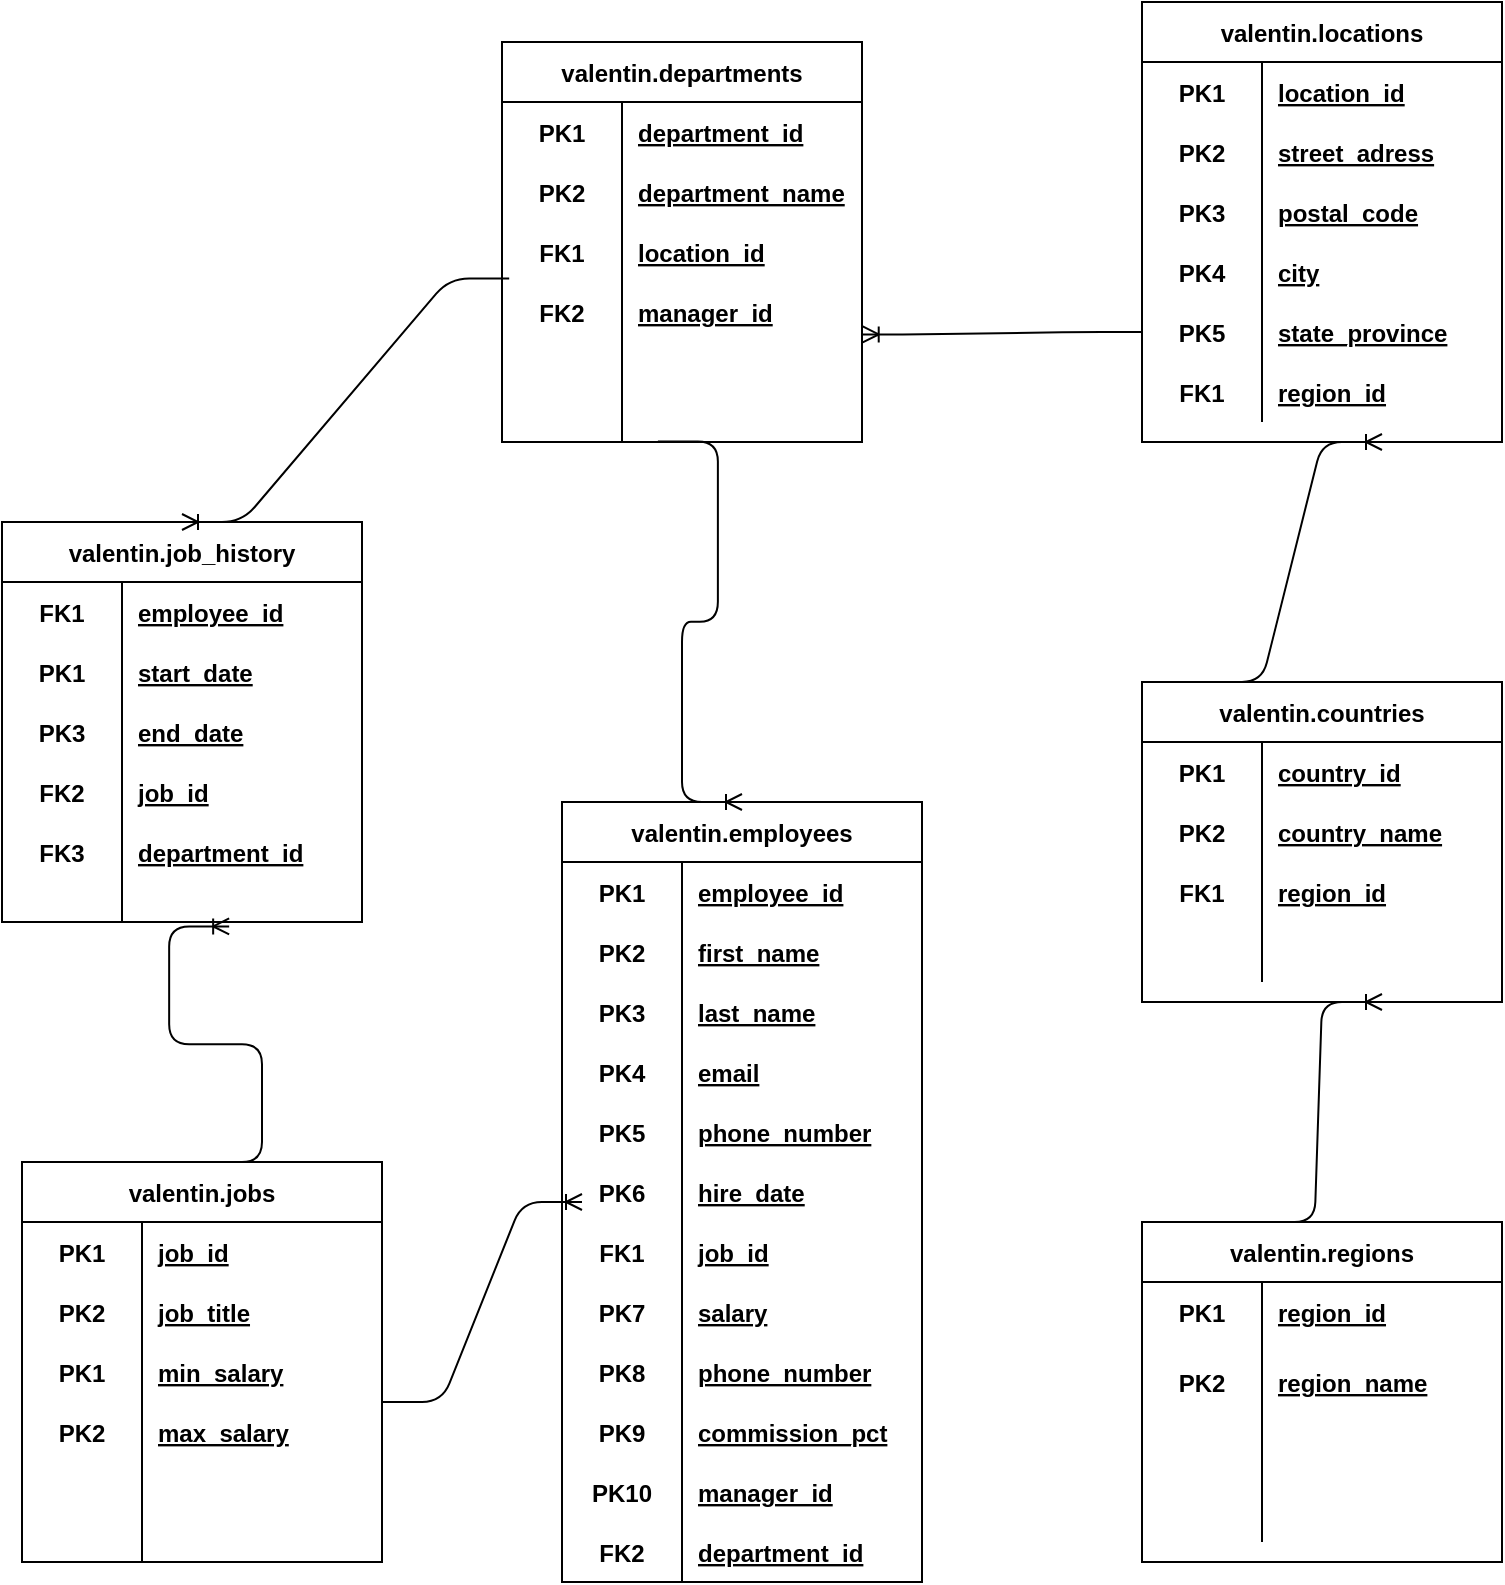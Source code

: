 <mxfile version="13.10.1" type="github">
  <diagram id="auROdRa1ODLx50EWRvjH" name="Page-1">
    <mxGraphModel dx="1038" dy="580" grid="1" gridSize="10" guides="1" tooltips="1" connect="1" arrows="1" fold="1" page="1" pageScale="1" pageWidth="827" pageHeight="1169" math="0" shadow="0">
      <root>
        <mxCell id="0" />
        <mxCell id="1" parent="0" />
        <mxCell id="sMAWAuY0yHRVoOCwFeGY-1" value="valentin.regions" style="shape=table;startSize=30;container=1;collapsible=1;childLayout=tableLayout;fixedRows=1;rowLines=0;fontStyle=1;align=center;resizeLast=1;" parent="1" vertex="1">
          <mxGeometry x="600" y="670" width="180" height="170" as="geometry" />
        </mxCell>
        <mxCell id="sMAWAuY0yHRVoOCwFeGY-2" value="" style="shape=partialRectangle;collapsible=0;dropTarget=0;pointerEvents=0;fillColor=none;top=0;left=0;bottom=0;right=0;points=[[0,0.5],[1,0.5]];portConstraint=eastwest;" parent="sMAWAuY0yHRVoOCwFeGY-1" vertex="1">
          <mxGeometry y="30" width="180" height="30" as="geometry" />
        </mxCell>
        <mxCell id="sMAWAuY0yHRVoOCwFeGY-3" value="PK1" style="shape=partialRectangle;connectable=0;fillColor=none;top=0;left=0;bottom=0;right=0;fontStyle=1;overflow=hidden;" parent="sMAWAuY0yHRVoOCwFeGY-2" vertex="1">
          <mxGeometry width="60" height="30" as="geometry" />
        </mxCell>
        <mxCell id="sMAWAuY0yHRVoOCwFeGY-4" value="region_id" style="shape=partialRectangle;connectable=0;fillColor=none;top=0;left=0;bottom=0;right=0;align=left;spacingLeft=6;fontStyle=5;overflow=hidden;" parent="sMAWAuY0yHRVoOCwFeGY-2" vertex="1">
          <mxGeometry x="60" width="120" height="30" as="geometry" />
        </mxCell>
        <mxCell id="sMAWAuY0yHRVoOCwFeGY-5" value="" style="shape=partialRectangle;collapsible=0;dropTarget=0;pointerEvents=0;fillColor=none;top=0;left=0;bottom=1;right=0;points=[[0,0.5],[1,0.5]];portConstraint=eastwest;strokeColor=none;" parent="sMAWAuY0yHRVoOCwFeGY-1" vertex="1">
          <mxGeometry y="60" width="180" height="40" as="geometry" />
        </mxCell>
        <mxCell id="sMAWAuY0yHRVoOCwFeGY-6" value="PK2" style="shape=partialRectangle;connectable=0;fillColor=none;top=0;left=0;bottom=0;right=0;fontStyle=1;overflow=hidden;" parent="sMAWAuY0yHRVoOCwFeGY-5" vertex="1">
          <mxGeometry width="60" height="40" as="geometry" />
        </mxCell>
        <mxCell id="sMAWAuY0yHRVoOCwFeGY-7" value="region_name" style="shape=partialRectangle;connectable=0;fillColor=none;top=0;left=0;bottom=0;right=0;align=left;spacingLeft=6;fontStyle=5;overflow=hidden;" parent="sMAWAuY0yHRVoOCwFeGY-5" vertex="1">
          <mxGeometry x="60" width="120" height="40" as="geometry" />
        </mxCell>
        <mxCell id="sMAWAuY0yHRVoOCwFeGY-8" value="" style="shape=partialRectangle;collapsible=0;dropTarget=0;pointerEvents=0;fillColor=none;top=0;left=0;bottom=0;right=0;points=[[0,0.5],[1,0.5]];portConstraint=eastwest;" parent="sMAWAuY0yHRVoOCwFeGY-1" vertex="1">
          <mxGeometry y="100" width="180" height="30" as="geometry" />
        </mxCell>
        <mxCell id="sMAWAuY0yHRVoOCwFeGY-9" value="" style="shape=partialRectangle;connectable=0;fillColor=none;top=0;left=0;bottom=0;right=0;editable=1;overflow=hidden;" parent="sMAWAuY0yHRVoOCwFeGY-8" vertex="1">
          <mxGeometry width="60" height="30" as="geometry" />
        </mxCell>
        <mxCell id="sMAWAuY0yHRVoOCwFeGY-10" value="" style="shape=partialRectangle;connectable=0;fillColor=none;top=0;left=0;bottom=0;right=0;align=left;spacingLeft=6;overflow=hidden;" parent="sMAWAuY0yHRVoOCwFeGY-8" vertex="1">
          <mxGeometry x="60" width="120" height="30" as="geometry" />
        </mxCell>
        <mxCell id="sMAWAuY0yHRVoOCwFeGY-11" value="" style="shape=partialRectangle;collapsible=0;dropTarget=0;pointerEvents=0;fillColor=none;top=0;left=0;bottom=0;right=0;points=[[0,0.5],[1,0.5]];portConstraint=eastwest;" parent="sMAWAuY0yHRVoOCwFeGY-1" vertex="1">
          <mxGeometry y="130" width="180" height="30" as="geometry" />
        </mxCell>
        <mxCell id="sMAWAuY0yHRVoOCwFeGY-12" value="" style="shape=partialRectangle;connectable=0;fillColor=none;top=0;left=0;bottom=0;right=0;editable=1;overflow=hidden;" parent="sMAWAuY0yHRVoOCwFeGY-11" vertex="1">
          <mxGeometry width="60" height="30" as="geometry" />
        </mxCell>
        <mxCell id="sMAWAuY0yHRVoOCwFeGY-13" value="" style="shape=partialRectangle;connectable=0;fillColor=none;top=0;left=0;bottom=0;right=0;align=left;spacingLeft=6;overflow=hidden;" parent="sMAWAuY0yHRVoOCwFeGY-11" vertex="1">
          <mxGeometry x="60" width="120" height="30" as="geometry" />
        </mxCell>
        <mxCell id="WiR1-KO9exxDyAQfKW_R-1" value="valentin.countries" style="shape=table;startSize=30;container=1;collapsible=1;childLayout=tableLayout;fixedRows=1;rowLines=0;fontStyle=1;align=center;resizeLast=1;" parent="1" vertex="1">
          <mxGeometry x="600" y="400" width="180" height="160" as="geometry" />
        </mxCell>
        <mxCell id="WiR1-KO9exxDyAQfKW_R-2" value="" style="shape=partialRectangle;collapsible=0;dropTarget=0;pointerEvents=0;fillColor=none;top=0;left=0;bottom=0;right=0;points=[[0,0.5],[1,0.5]];portConstraint=eastwest;" parent="WiR1-KO9exxDyAQfKW_R-1" vertex="1">
          <mxGeometry y="30" width="180" height="30" as="geometry" />
        </mxCell>
        <mxCell id="WiR1-KO9exxDyAQfKW_R-3" value="PK1" style="shape=partialRectangle;connectable=0;fillColor=none;top=0;left=0;bottom=0;right=0;fontStyle=1;overflow=hidden;" parent="WiR1-KO9exxDyAQfKW_R-2" vertex="1">
          <mxGeometry width="60" height="30" as="geometry" />
        </mxCell>
        <mxCell id="WiR1-KO9exxDyAQfKW_R-4" value="country_id" style="shape=partialRectangle;connectable=0;fillColor=none;top=0;left=0;bottom=0;right=0;align=left;spacingLeft=6;fontStyle=5;overflow=hidden;" parent="WiR1-KO9exxDyAQfKW_R-2" vertex="1">
          <mxGeometry x="60" width="120" height="30" as="geometry" />
        </mxCell>
        <mxCell id="WiR1-KO9exxDyAQfKW_R-5" value="" style="shape=partialRectangle;collapsible=0;dropTarget=0;pointerEvents=0;fillColor=none;top=0;left=0;bottom=1;right=0;points=[[0,0.5],[1,0.5]];portConstraint=eastwest;strokeColor=none;" parent="WiR1-KO9exxDyAQfKW_R-1" vertex="1">
          <mxGeometry y="60" width="180" height="30" as="geometry" />
        </mxCell>
        <mxCell id="WiR1-KO9exxDyAQfKW_R-6" value="PK2" style="shape=partialRectangle;connectable=0;fillColor=none;top=0;left=0;bottom=0;right=0;fontStyle=1;overflow=hidden;" parent="WiR1-KO9exxDyAQfKW_R-5" vertex="1">
          <mxGeometry width="60" height="30" as="geometry" />
        </mxCell>
        <mxCell id="WiR1-KO9exxDyAQfKW_R-7" value="country_name" style="shape=partialRectangle;connectable=0;fillColor=none;top=0;left=0;bottom=0;right=0;align=left;spacingLeft=6;fontStyle=5;overflow=hidden;" parent="WiR1-KO9exxDyAQfKW_R-5" vertex="1">
          <mxGeometry x="60" width="120" height="30" as="geometry" />
        </mxCell>
        <mxCell id="WiR1-KO9exxDyAQfKW_R-8" value="" style="shape=partialRectangle;collapsible=0;dropTarget=0;pointerEvents=0;fillColor=none;top=0;left=0;bottom=0;right=0;points=[[0,0.5],[1,0.5]];portConstraint=eastwest;" parent="WiR1-KO9exxDyAQfKW_R-1" vertex="1">
          <mxGeometry y="90" width="180" height="30" as="geometry" />
        </mxCell>
        <mxCell id="WiR1-KO9exxDyAQfKW_R-9" value="FK1" style="shape=partialRectangle;connectable=0;fillColor=none;top=0;left=0;bottom=0;right=0;editable=1;overflow=hidden;fontStyle=1" parent="WiR1-KO9exxDyAQfKW_R-8" vertex="1">
          <mxGeometry width="60" height="30" as="geometry" />
        </mxCell>
        <mxCell id="WiR1-KO9exxDyAQfKW_R-10" value="region_id" style="shape=partialRectangle;connectable=0;fillColor=none;top=0;left=0;bottom=0;right=0;align=left;spacingLeft=6;overflow=hidden;fontStyle=5" parent="WiR1-KO9exxDyAQfKW_R-8" vertex="1">
          <mxGeometry x="60" width="120" height="30" as="geometry" />
        </mxCell>
        <mxCell id="WiR1-KO9exxDyAQfKW_R-11" value="" style="shape=partialRectangle;collapsible=0;dropTarget=0;pointerEvents=0;fillColor=none;top=0;left=0;bottom=0;right=0;points=[[0,0.5],[1,0.5]];portConstraint=eastwest;" parent="WiR1-KO9exxDyAQfKW_R-1" vertex="1">
          <mxGeometry y="120" width="180" height="30" as="geometry" />
        </mxCell>
        <mxCell id="WiR1-KO9exxDyAQfKW_R-12" value="" style="shape=partialRectangle;connectable=0;fillColor=none;top=0;left=0;bottom=0;right=0;editable=1;overflow=hidden;" parent="WiR1-KO9exxDyAQfKW_R-11" vertex="1">
          <mxGeometry width="60" height="30" as="geometry" />
        </mxCell>
        <mxCell id="WiR1-KO9exxDyAQfKW_R-13" value="" style="shape=partialRectangle;connectable=0;fillColor=none;top=0;left=0;bottom=0;right=0;align=left;spacingLeft=6;overflow=hidden;" parent="WiR1-KO9exxDyAQfKW_R-11" vertex="1">
          <mxGeometry x="60" width="120" height="30" as="geometry" />
        </mxCell>
        <mxCell id="WiR1-KO9exxDyAQfKW_R-15" value="" style="edgeStyle=entityRelationEdgeStyle;fontSize=12;html=1;endArrow=ERoneToMany;exitX=0.313;exitY=0;exitDx=0;exitDy=0;exitPerimeter=0;" parent="1" edge="1" source="sMAWAuY0yHRVoOCwFeGY-1">
          <mxGeometry width="100" height="100" relative="1" as="geometry">
            <mxPoint x="660" y="660" as="sourcePoint" />
            <mxPoint x="720" y="560" as="targetPoint" />
          </mxGeometry>
        </mxCell>
        <mxCell id="WiR1-KO9exxDyAQfKW_R-16" value="valentin.locations" style="shape=table;startSize=30;container=1;collapsible=1;childLayout=tableLayout;fixedRows=1;rowLines=0;fontStyle=1;align=center;resizeLast=1;" parent="1" vertex="1">
          <mxGeometry x="600" y="60" width="180" height="220" as="geometry" />
        </mxCell>
        <mxCell id="WiR1-KO9exxDyAQfKW_R-17" value="" style="shape=partialRectangle;collapsible=0;dropTarget=0;pointerEvents=0;fillColor=none;top=0;left=0;bottom=0;right=0;points=[[0,0.5],[1,0.5]];portConstraint=eastwest;" parent="WiR1-KO9exxDyAQfKW_R-16" vertex="1">
          <mxGeometry y="30" width="180" height="30" as="geometry" />
        </mxCell>
        <mxCell id="WiR1-KO9exxDyAQfKW_R-18" value="PK1" style="shape=partialRectangle;connectable=0;fillColor=none;top=0;left=0;bottom=0;right=0;fontStyle=1;overflow=hidden;" parent="WiR1-KO9exxDyAQfKW_R-17" vertex="1">
          <mxGeometry width="60" height="30" as="geometry" />
        </mxCell>
        <mxCell id="WiR1-KO9exxDyAQfKW_R-19" value="location_id" style="shape=partialRectangle;connectable=0;fillColor=none;top=0;left=0;bottom=0;right=0;align=left;spacingLeft=6;fontStyle=5;overflow=hidden;" parent="WiR1-KO9exxDyAQfKW_R-17" vertex="1">
          <mxGeometry x="60" width="120" height="30" as="geometry" />
        </mxCell>
        <mxCell id="WiR1-KO9exxDyAQfKW_R-20" value="" style="shape=partialRectangle;collapsible=0;dropTarget=0;pointerEvents=0;fillColor=none;top=0;left=0;bottom=1;right=0;points=[[0,0.5],[1,0.5]];portConstraint=eastwest;strokeColor=none;" parent="WiR1-KO9exxDyAQfKW_R-16" vertex="1">
          <mxGeometry y="60" width="180" height="30" as="geometry" />
        </mxCell>
        <mxCell id="WiR1-KO9exxDyAQfKW_R-21" value="PK2" style="shape=partialRectangle;connectable=0;fillColor=none;top=0;left=0;bottom=0;right=0;fontStyle=1;overflow=hidden;" parent="WiR1-KO9exxDyAQfKW_R-20" vertex="1">
          <mxGeometry width="60" height="30" as="geometry" />
        </mxCell>
        <mxCell id="WiR1-KO9exxDyAQfKW_R-22" value="street_adress" style="shape=partialRectangle;connectable=0;fillColor=none;top=0;left=0;bottom=0;right=0;align=left;spacingLeft=6;fontStyle=5;overflow=hidden;" parent="WiR1-KO9exxDyAQfKW_R-20" vertex="1">
          <mxGeometry x="60" width="120" height="30" as="geometry" />
        </mxCell>
        <mxCell id="WiR1-KO9exxDyAQfKW_R-23" value="" style="shape=partialRectangle;collapsible=0;dropTarget=0;pointerEvents=0;fillColor=none;top=0;left=0;bottom=0;right=0;points=[[0,0.5],[1,0.5]];portConstraint=eastwest;" parent="WiR1-KO9exxDyAQfKW_R-16" vertex="1">
          <mxGeometry y="90" width="180" height="30" as="geometry" />
        </mxCell>
        <mxCell id="WiR1-KO9exxDyAQfKW_R-24" value="PK3" style="shape=partialRectangle;connectable=0;fillColor=none;top=0;left=0;bottom=0;right=0;editable=1;overflow=hidden;fontStyle=1" parent="WiR1-KO9exxDyAQfKW_R-23" vertex="1">
          <mxGeometry width="60" height="30" as="geometry" />
        </mxCell>
        <mxCell id="WiR1-KO9exxDyAQfKW_R-25" value="postal_code" style="shape=partialRectangle;connectable=0;fillColor=none;top=0;left=0;bottom=0;right=0;align=left;spacingLeft=6;overflow=hidden;fontStyle=5" parent="WiR1-KO9exxDyAQfKW_R-23" vertex="1">
          <mxGeometry x="60" width="120" height="30" as="geometry" />
        </mxCell>
        <mxCell id="WiR1-KO9exxDyAQfKW_R-29" value="" style="shape=partialRectangle;collapsible=0;dropTarget=0;pointerEvents=0;fillColor=none;top=0;left=0;bottom=1;right=0;points=[[0,0.5],[1,0.5]];portConstraint=eastwest;strokeColor=none;" parent="WiR1-KO9exxDyAQfKW_R-16" vertex="1">
          <mxGeometry y="120" width="180" height="30" as="geometry" />
        </mxCell>
        <mxCell id="WiR1-KO9exxDyAQfKW_R-30" value="PK4" style="shape=partialRectangle;connectable=0;fillColor=none;top=0;left=0;bottom=0;right=0;fontStyle=1;overflow=hidden;" parent="WiR1-KO9exxDyAQfKW_R-29" vertex="1">
          <mxGeometry width="60" height="30" as="geometry" />
        </mxCell>
        <mxCell id="WiR1-KO9exxDyAQfKW_R-31" value="city" style="shape=partialRectangle;connectable=0;fillColor=none;top=0;left=0;bottom=0;right=0;align=left;spacingLeft=6;fontStyle=5;overflow=hidden;" parent="WiR1-KO9exxDyAQfKW_R-29" vertex="1">
          <mxGeometry x="60" width="120" height="30" as="geometry" />
        </mxCell>
        <mxCell id="WiR1-KO9exxDyAQfKW_R-26" value="" style="shape=partialRectangle;collapsible=0;dropTarget=0;pointerEvents=0;fillColor=none;top=0;left=0;bottom=0;right=0;points=[[0,0.5],[1,0.5]];portConstraint=eastwest;strokeColor=none;" parent="WiR1-KO9exxDyAQfKW_R-16" vertex="1">
          <mxGeometry y="150" width="180" height="30" as="geometry" />
        </mxCell>
        <mxCell id="WiR1-KO9exxDyAQfKW_R-27" value="PK5" style="shape=partialRectangle;connectable=0;fillColor=none;top=0;left=0;bottom=0;right=0;editable=1;overflow=hidden;fontStyle=1" parent="WiR1-KO9exxDyAQfKW_R-26" vertex="1">
          <mxGeometry width="60" height="30" as="geometry" />
        </mxCell>
        <mxCell id="WiR1-KO9exxDyAQfKW_R-28" value="state_province" style="shape=partialRectangle;connectable=0;fillColor=none;top=0;left=0;bottom=0;right=0;align=left;spacingLeft=6;overflow=hidden;fontStyle=5" parent="WiR1-KO9exxDyAQfKW_R-26" vertex="1">
          <mxGeometry x="60" width="120" height="30" as="geometry" />
        </mxCell>
        <mxCell id="WiR1-KO9exxDyAQfKW_R-33" value="" style="shape=partialRectangle;collapsible=0;dropTarget=0;pointerEvents=0;fillColor=none;top=0;left=0;bottom=1;right=0;points=[[0,0.5],[1,0.5]];portConstraint=eastwest;strokeColor=none;" parent="WiR1-KO9exxDyAQfKW_R-16" vertex="1">
          <mxGeometry y="180" width="180" height="30" as="geometry" />
        </mxCell>
        <mxCell id="WiR1-KO9exxDyAQfKW_R-34" value="FK1" style="shape=partialRectangle;connectable=0;fillColor=none;top=0;left=0;bottom=0;right=0;fontStyle=1;overflow=hidden;" parent="WiR1-KO9exxDyAQfKW_R-33" vertex="1">
          <mxGeometry width="60" height="30" as="geometry" />
        </mxCell>
        <mxCell id="WiR1-KO9exxDyAQfKW_R-35" value="region_id" style="shape=partialRectangle;connectable=0;fillColor=none;top=0;left=0;bottom=0;right=0;align=left;spacingLeft=6;fontStyle=5;overflow=hidden;" parent="WiR1-KO9exxDyAQfKW_R-33" vertex="1">
          <mxGeometry x="60" width="120" height="30" as="geometry" />
        </mxCell>
        <mxCell id="WiR1-KO9exxDyAQfKW_R-36" value="valentin.departments" style="shape=table;startSize=30;container=1;collapsible=1;childLayout=tableLayout;fixedRows=1;rowLines=0;fontStyle=1;align=center;resizeLast=1;" parent="1" vertex="1">
          <mxGeometry x="280" y="80" width="180" height="200" as="geometry" />
        </mxCell>
        <mxCell id="WiR1-KO9exxDyAQfKW_R-37" value="" style="shape=partialRectangle;collapsible=0;dropTarget=0;pointerEvents=0;fillColor=none;top=0;left=0;bottom=0;right=0;points=[[0,0.5],[1,0.5]];portConstraint=eastwest;" parent="WiR1-KO9exxDyAQfKW_R-36" vertex="1">
          <mxGeometry y="30" width="180" height="30" as="geometry" />
        </mxCell>
        <mxCell id="WiR1-KO9exxDyAQfKW_R-38" value="PK1" style="shape=partialRectangle;connectable=0;fillColor=none;top=0;left=0;bottom=0;right=0;fontStyle=1;overflow=hidden;" parent="WiR1-KO9exxDyAQfKW_R-37" vertex="1">
          <mxGeometry width="60" height="30" as="geometry" />
        </mxCell>
        <mxCell id="WiR1-KO9exxDyAQfKW_R-39" value="department_id" style="shape=partialRectangle;connectable=0;fillColor=none;top=0;left=0;bottom=0;right=0;align=left;spacingLeft=6;fontStyle=5;overflow=hidden;" parent="WiR1-KO9exxDyAQfKW_R-37" vertex="1">
          <mxGeometry x="60" width="120" height="30" as="geometry" />
        </mxCell>
        <mxCell id="WiR1-KO9exxDyAQfKW_R-40" value="" style="shape=partialRectangle;collapsible=0;dropTarget=0;pointerEvents=0;fillColor=none;top=0;left=0;bottom=1;right=0;points=[[0,0.5],[1,0.5]];portConstraint=eastwest;strokeColor=none;" parent="WiR1-KO9exxDyAQfKW_R-36" vertex="1">
          <mxGeometry y="60" width="180" height="30" as="geometry" />
        </mxCell>
        <mxCell id="WiR1-KO9exxDyAQfKW_R-41" value="PK2" style="shape=partialRectangle;connectable=0;fillColor=none;top=0;left=0;bottom=0;right=0;fontStyle=1;overflow=hidden;" parent="WiR1-KO9exxDyAQfKW_R-40" vertex="1">
          <mxGeometry width="60" height="30" as="geometry" />
        </mxCell>
        <mxCell id="WiR1-KO9exxDyAQfKW_R-42" value="department_name" style="shape=partialRectangle;connectable=0;fillColor=none;top=0;left=0;bottom=0;right=0;align=left;spacingLeft=6;fontStyle=5;overflow=hidden;" parent="WiR1-KO9exxDyAQfKW_R-40" vertex="1">
          <mxGeometry x="60" width="120" height="30" as="geometry" />
        </mxCell>
        <mxCell id="WiR1-KO9exxDyAQfKW_R-43" value="" style="shape=partialRectangle;collapsible=0;dropTarget=0;pointerEvents=0;fillColor=none;top=0;left=0;bottom=0;right=0;points=[[0,0.5],[1,0.5]];portConstraint=eastwest;" parent="WiR1-KO9exxDyAQfKW_R-36" vertex="1">
          <mxGeometry y="90" width="180" height="30" as="geometry" />
        </mxCell>
        <mxCell id="WiR1-KO9exxDyAQfKW_R-44" value="FK1" style="shape=partialRectangle;connectable=0;fillColor=none;top=0;left=0;bottom=0;right=0;editable=1;overflow=hidden;fontStyle=1" parent="WiR1-KO9exxDyAQfKW_R-43" vertex="1">
          <mxGeometry width="60" height="30" as="geometry" />
        </mxCell>
        <mxCell id="WiR1-KO9exxDyAQfKW_R-45" value="location_id" style="shape=partialRectangle;connectable=0;fillColor=none;top=0;left=0;bottom=0;right=0;align=left;spacingLeft=6;overflow=hidden;fontStyle=5" parent="WiR1-KO9exxDyAQfKW_R-43" vertex="1">
          <mxGeometry x="60" width="120" height="30" as="geometry" />
        </mxCell>
        <mxCell id="WiR1-KO9exxDyAQfKW_R-46" value="" style="shape=partialRectangle;collapsible=0;dropTarget=0;pointerEvents=0;fillColor=none;top=0;left=0;bottom=1;right=0;points=[[0,0.5],[1,0.5]];portConstraint=eastwest;strokeColor=none;" parent="WiR1-KO9exxDyAQfKW_R-36" vertex="1">
          <mxGeometry y="120" width="180" height="30" as="geometry" />
        </mxCell>
        <mxCell id="WiR1-KO9exxDyAQfKW_R-47" value="FK2" style="shape=partialRectangle;connectable=0;fillColor=none;top=0;left=0;bottom=0;right=0;fontStyle=1;overflow=hidden;" parent="WiR1-KO9exxDyAQfKW_R-46" vertex="1">
          <mxGeometry width="60" height="30" as="geometry" />
        </mxCell>
        <mxCell id="WiR1-KO9exxDyAQfKW_R-48" value="manager_id" style="shape=partialRectangle;connectable=0;fillColor=none;top=0;left=0;bottom=0;right=0;align=left;spacingLeft=6;fontStyle=5;overflow=hidden;" parent="WiR1-KO9exxDyAQfKW_R-46" vertex="1">
          <mxGeometry x="60" width="120" height="30" as="geometry" />
        </mxCell>
        <mxCell id="WiR1-KO9exxDyAQfKW_R-49" value="" style="shape=partialRectangle;collapsible=0;dropTarget=0;pointerEvents=0;fillColor=none;top=0;left=0;bottom=0;right=0;points=[[0,0.5],[1,0.5]];portConstraint=eastwest;strokeColor=none;" parent="WiR1-KO9exxDyAQfKW_R-36" vertex="1">
          <mxGeometry y="150" width="180" height="30" as="geometry" />
        </mxCell>
        <mxCell id="WiR1-KO9exxDyAQfKW_R-50" value="" style="shape=partialRectangle;connectable=0;fillColor=none;top=0;left=0;bottom=0;right=0;editable=1;overflow=hidden;fontStyle=1" parent="WiR1-KO9exxDyAQfKW_R-49" vertex="1">
          <mxGeometry width="60" height="30" as="geometry" />
        </mxCell>
        <mxCell id="WiR1-KO9exxDyAQfKW_R-51" value="" style="shape=partialRectangle;connectable=0;fillColor=none;top=0;left=0;bottom=0;right=0;align=left;spacingLeft=6;overflow=hidden;fontStyle=5" parent="WiR1-KO9exxDyAQfKW_R-49" vertex="1">
          <mxGeometry x="60" width="120" height="30" as="geometry" />
        </mxCell>
        <mxCell id="WiR1-KO9exxDyAQfKW_R-52" value="" style="shape=partialRectangle;collapsible=0;dropTarget=0;pointerEvents=0;fillColor=none;top=0;left=0;bottom=1;right=0;points=[[0,0.5],[1,0.5]];portConstraint=eastwest;strokeColor=none;" parent="WiR1-KO9exxDyAQfKW_R-36" vertex="1">
          <mxGeometry y="180" width="180" height="20" as="geometry" />
        </mxCell>
        <mxCell id="WiR1-KO9exxDyAQfKW_R-53" value="" style="shape=partialRectangle;connectable=0;fillColor=none;top=0;left=0;bottom=0;right=0;fontStyle=1;overflow=hidden;" parent="WiR1-KO9exxDyAQfKW_R-52" vertex="1">
          <mxGeometry width="60" height="20" as="geometry" />
        </mxCell>
        <mxCell id="WiR1-KO9exxDyAQfKW_R-54" value="" style="shape=partialRectangle;connectable=0;fillColor=none;top=0;left=0;bottom=0;right=0;align=left;spacingLeft=6;fontStyle=5;overflow=hidden;" parent="WiR1-KO9exxDyAQfKW_R-52" vertex="1">
          <mxGeometry x="60" width="120" height="20" as="geometry" />
        </mxCell>
        <mxCell id="WiR1-KO9exxDyAQfKW_R-55" value="valentin.employees" style="shape=table;startSize=30;container=1;collapsible=1;childLayout=tableLayout;fixedRows=1;rowLines=0;fontStyle=1;align=center;resizeLast=1;" parent="1" vertex="1">
          <mxGeometry x="310" y="460" width="180" height="390" as="geometry" />
        </mxCell>
        <mxCell id="WiR1-KO9exxDyAQfKW_R-56" value="" style="shape=partialRectangle;collapsible=0;dropTarget=0;pointerEvents=0;fillColor=none;top=0;left=0;bottom=0;right=0;points=[[0,0.5],[1,0.5]];portConstraint=eastwest;" parent="WiR1-KO9exxDyAQfKW_R-55" vertex="1">
          <mxGeometry y="30" width="180" height="30" as="geometry" />
        </mxCell>
        <mxCell id="WiR1-KO9exxDyAQfKW_R-57" value="PK1" style="shape=partialRectangle;connectable=0;fillColor=none;top=0;left=0;bottom=0;right=0;fontStyle=1;overflow=hidden;" parent="WiR1-KO9exxDyAQfKW_R-56" vertex="1">
          <mxGeometry width="60" height="30" as="geometry" />
        </mxCell>
        <mxCell id="WiR1-KO9exxDyAQfKW_R-58" value="employee_id" style="shape=partialRectangle;connectable=0;fillColor=none;top=0;left=0;bottom=0;right=0;align=left;spacingLeft=6;fontStyle=5;overflow=hidden;" parent="WiR1-KO9exxDyAQfKW_R-56" vertex="1">
          <mxGeometry x="60" width="120" height="30" as="geometry" />
        </mxCell>
        <mxCell id="WiR1-KO9exxDyAQfKW_R-59" value="" style="shape=partialRectangle;collapsible=0;dropTarget=0;pointerEvents=0;fillColor=none;top=0;left=0;bottom=1;right=0;points=[[0,0.5],[1,0.5]];portConstraint=eastwest;strokeColor=none;" parent="WiR1-KO9exxDyAQfKW_R-55" vertex="1">
          <mxGeometry y="60" width="180" height="30" as="geometry" />
        </mxCell>
        <mxCell id="WiR1-KO9exxDyAQfKW_R-60" value="PK2" style="shape=partialRectangle;connectable=0;fillColor=none;top=0;left=0;bottom=0;right=0;fontStyle=1;overflow=hidden;" parent="WiR1-KO9exxDyAQfKW_R-59" vertex="1">
          <mxGeometry width="60" height="30" as="geometry" />
        </mxCell>
        <mxCell id="WiR1-KO9exxDyAQfKW_R-61" value="first_name" style="shape=partialRectangle;connectable=0;fillColor=none;top=0;left=0;bottom=0;right=0;align=left;spacingLeft=6;fontStyle=5;overflow=hidden;" parent="WiR1-KO9exxDyAQfKW_R-59" vertex="1">
          <mxGeometry x="60" width="120" height="30" as="geometry" />
        </mxCell>
        <mxCell id="WiR1-KO9exxDyAQfKW_R-62" value="" style="shape=partialRectangle;collapsible=0;dropTarget=0;pointerEvents=0;fillColor=none;top=0;left=0;bottom=0;right=0;points=[[0,0.5],[1,0.5]];portConstraint=eastwest;" parent="WiR1-KO9exxDyAQfKW_R-55" vertex="1">
          <mxGeometry y="90" width="180" height="30" as="geometry" />
        </mxCell>
        <mxCell id="WiR1-KO9exxDyAQfKW_R-63" value="PK3" style="shape=partialRectangle;connectable=0;fillColor=none;top=0;left=0;bottom=0;right=0;editable=1;overflow=hidden;fontStyle=1" parent="WiR1-KO9exxDyAQfKW_R-62" vertex="1">
          <mxGeometry width="60" height="30" as="geometry" />
        </mxCell>
        <mxCell id="WiR1-KO9exxDyAQfKW_R-64" value="last_name" style="shape=partialRectangle;connectable=0;fillColor=none;top=0;left=0;bottom=0;right=0;align=left;spacingLeft=6;overflow=hidden;fontStyle=5" parent="WiR1-KO9exxDyAQfKW_R-62" vertex="1">
          <mxGeometry x="60" width="120" height="30" as="geometry" />
        </mxCell>
        <mxCell id="WiR1-KO9exxDyAQfKW_R-65" value="" style="shape=partialRectangle;collapsible=0;dropTarget=0;pointerEvents=0;fillColor=none;top=0;left=0;bottom=1;right=0;points=[[0,0.5],[1,0.5]];portConstraint=eastwest;strokeColor=none;" parent="WiR1-KO9exxDyAQfKW_R-55" vertex="1">
          <mxGeometry y="120" width="180" height="30" as="geometry" />
        </mxCell>
        <mxCell id="WiR1-KO9exxDyAQfKW_R-66" value="PK4" style="shape=partialRectangle;connectable=0;fillColor=none;top=0;left=0;bottom=0;right=0;fontStyle=1;overflow=hidden;" parent="WiR1-KO9exxDyAQfKW_R-65" vertex="1">
          <mxGeometry width="60" height="30" as="geometry" />
        </mxCell>
        <mxCell id="WiR1-KO9exxDyAQfKW_R-67" value="email" style="shape=partialRectangle;connectable=0;fillColor=none;top=0;left=0;bottom=0;right=0;align=left;spacingLeft=6;fontStyle=5;overflow=hidden;" parent="WiR1-KO9exxDyAQfKW_R-65" vertex="1">
          <mxGeometry x="60" width="120" height="30" as="geometry" />
        </mxCell>
        <mxCell id="WiR1-KO9exxDyAQfKW_R-68" value="" style="shape=partialRectangle;collapsible=0;dropTarget=0;pointerEvents=0;fillColor=none;top=0;left=0;bottom=0;right=0;points=[[0,0.5],[1,0.5]];portConstraint=eastwest;strokeColor=none;" parent="WiR1-KO9exxDyAQfKW_R-55" vertex="1">
          <mxGeometry y="150" width="180" height="30" as="geometry" />
        </mxCell>
        <mxCell id="WiR1-KO9exxDyAQfKW_R-69" value="PK5" style="shape=partialRectangle;connectable=0;fillColor=none;top=0;left=0;bottom=0;right=0;editable=1;overflow=hidden;fontStyle=1" parent="WiR1-KO9exxDyAQfKW_R-68" vertex="1">
          <mxGeometry width="60" height="30" as="geometry" />
        </mxCell>
        <mxCell id="WiR1-KO9exxDyAQfKW_R-70" value="phone_number" style="shape=partialRectangle;connectable=0;fillColor=none;top=0;left=0;bottom=0;right=0;align=left;spacingLeft=6;overflow=hidden;fontStyle=5" parent="WiR1-KO9exxDyAQfKW_R-68" vertex="1">
          <mxGeometry x="60" width="120" height="30" as="geometry" />
        </mxCell>
        <mxCell id="WiR1-KO9exxDyAQfKW_R-71" value="" style="shape=partialRectangle;collapsible=0;dropTarget=0;pointerEvents=0;fillColor=none;top=0;left=0;bottom=1;right=0;points=[[0,0.5],[1,0.5]];portConstraint=eastwest;strokeColor=none;" parent="WiR1-KO9exxDyAQfKW_R-55" vertex="1">
          <mxGeometry y="180" width="180" height="30" as="geometry" />
        </mxCell>
        <mxCell id="WiR1-KO9exxDyAQfKW_R-72" value="PK6" style="shape=partialRectangle;connectable=0;fillColor=none;top=0;left=0;bottom=0;right=0;fontStyle=1;overflow=hidden;" parent="WiR1-KO9exxDyAQfKW_R-71" vertex="1">
          <mxGeometry width="60" height="30" as="geometry" />
        </mxCell>
        <mxCell id="WiR1-KO9exxDyAQfKW_R-73" value="hire_date" style="shape=partialRectangle;connectable=0;fillColor=none;top=0;left=0;bottom=0;right=0;align=left;spacingLeft=6;fontStyle=5;overflow=hidden;" parent="WiR1-KO9exxDyAQfKW_R-71" vertex="1">
          <mxGeometry x="60" width="120" height="30" as="geometry" />
        </mxCell>
        <mxCell id="WiR1-KO9exxDyAQfKW_R-74" value="" style="shape=partialRectangle;collapsible=0;dropTarget=0;pointerEvents=0;fillColor=none;top=0;left=0;bottom=0;right=0;points=[[0,0.5],[1,0.5]];portConstraint=eastwest;strokeColor=none;" parent="WiR1-KO9exxDyAQfKW_R-55" vertex="1">
          <mxGeometry y="210" width="180" height="30" as="geometry" />
        </mxCell>
        <mxCell id="WiR1-KO9exxDyAQfKW_R-75" value="FK1" style="shape=partialRectangle;connectable=0;fillColor=none;top=0;left=0;bottom=0;right=0;editable=1;overflow=hidden;fontStyle=1" parent="WiR1-KO9exxDyAQfKW_R-74" vertex="1">
          <mxGeometry width="60" height="30" as="geometry" />
        </mxCell>
        <mxCell id="WiR1-KO9exxDyAQfKW_R-76" value="job_id" style="shape=partialRectangle;connectable=0;fillColor=none;top=0;left=0;bottom=0;right=0;align=left;spacingLeft=6;overflow=hidden;fontStyle=5" parent="WiR1-KO9exxDyAQfKW_R-74" vertex="1">
          <mxGeometry x="60" width="120" height="30" as="geometry" />
        </mxCell>
        <mxCell id="WiR1-KO9exxDyAQfKW_R-77" value="" style="shape=partialRectangle;collapsible=0;dropTarget=0;pointerEvents=0;fillColor=none;top=0;left=0;bottom=0;right=0;points=[[0,0.5],[1,0.5]];portConstraint=eastwest;strokeColor=none;" parent="WiR1-KO9exxDyAQfKW_R-55" vertex="1">
          <mxGeometry y="240" width="180" height="30" as="geometry" />
        </mxCell>
        <mxCell id="WiR1-KO9exxDyAQfKW_R-78" value="PK7" style="shape=partialRectangle;connectable=0;fillColor=none;top=0;left=0;bottom=0;right=0;editable=1;overflow=hidden;fontStyle=1" parent="WiR1-KO9exxDyAQfKW_R-77" vertex="1">
          <mxGeometry width="60" height="30" as="geometry" />
        </mxCell>
        <mxCell id="WiR1-KO9exxDyAQfKW_R-79" value="salary" style="shape=partialRectangle;connectable=0;fillColor=none;top=0;left=0;bottom=0;right=0;align=left;spacingLeft=6;overflow=hidden;fontStyle=5" parent="WiR1-KO9exxDyAQfKW_R-77" vertex="1">
          <mxGeometry x="60" width="120" height="30" as="geometry" />
        </mxCell>
        <mxCell id="WiR1-KO9exxDyAQfKW_R-80" value="" style="shape=partialRectangle;collapsible=0;dropTarget=0;pointerEvents=0;fillColor=none;top=0;left=0;bottom=0;right=0;points=[[0,0.5],[1,0.5]];portConstraint=eastwest;strokeColor=none;" parent="WiR1-KO9exxDyAQfKW_R-55" vertex="1">
          <mxGeometry y="270" width="180" height="30" as="geometry" />
        </mxCell>
        <mxCell id="WiR1-KO9exxDyAQfKW_R-81" value="PK8" style="shape=partialRectangle;connectable=0;fillColor=none;top=0;left=0;bottom=0;right=0;editable=1;overflow=hidden;fontStyle=1" parent="WiR1-KO9exxDyAQfKW_R-80" vertex="1">
          <mxGeometry width="60" height="30" as="geometry" />
        </mxCell>
        <mxCell id="WiR1-KO9exxDyAQfKW_R-82" value="phone_number" style="shape=partialRectangle;connectable=0;fillColor=none;top=0;left=0;bottom=0;right=0;align=left;spacingLeft=6;overflow=hidden;fontStyle=5" parent="WiR1-KO9exxDyAQfKW_R-80" vertex="1">
          <mxGeometry x="60" width="120" height="30" as="geometry" />
        </mxCell>
        <mxCell id="WiR1-KO9exxDyAQfKW_R-83" value="" style="shape=partialRectangle;collapsible=0;dropTarget=0;pointerEvents=0;fillColor=none;top=0;left=0;bottom=0;right=0;points=[[0,0.5],[1,0.5]];portConstraint=eastwest;strokeColor=none;" parent="WiR1-KO9exxDyAQfKW_R-55" vertex="1">
          <mxGeometry y="300" width="180" height="30" as="geometry" />
        </mxCell>
        <mxCell id="WiR1-KO9exxDyAQfKW_R-84" value="PK9" style="shape=partialRectangle;connectable=0;fillColor=none;top=0;left=0;bottom=0;right=0;editable=1;overflow=hidden;fontStyle=1" parent="WiR1-KO9exxDyAQfKW_R-83" vertex="1">
          <mxGeometry width="60" height="30" as="geometry" />
        </mxCell>
        <mxCell id="WiR1-KO9exxDyAQfKW_R-85" value="commission_pct" style="shape=partialRectangle;connectable=0;fillColor=none;top=0;left=0;bottom=0;right=0;align=left;spacingLeft=6;overflow=hidden;fontStyle=5" parent="WiR1-KO9exxDyAQfKW_R-83" vertex="1">
          <mxGeometry x="60" width="120" height="30" as="geometry" />
        </mxCell>
        <mxCell id="WiR1-KO9exxDyAQfKW_R-86" value="" style="shape=partialRectangle;collapsible=0;dropTarget=0;pointerEvents=0;fillColor=none;top=0;left=0;bottom=0;right=0;points=[[0,0.5],[1,0.5]];portConstraint=eastwest;strokeColor=none;" parent="WiR1-KO9exxDyAQfKW_R-55" vertex="1">
          <mxGeometry y="330" width="180" height="30" as="geometry" />
        </mxCell>
        <mxCell id="WiR1-KO9exxDyAQfKW_R-87" value="PK10" style="shape=partialRectangle;connectable=0;fillColor=none;top=0;left=0;bottom=0;right=0;editable=1;overflow=hidden;fontStyle=1" parent="WiR1-KO9exxDyAQfKW_R-86" vertex="1">
          <mxGeometry width="60" height="30" as="geometry" />
        </mxCell>
        <mxCell id="WiR1-KO9exxDyAQfKW_R-88" value="manager_id" style="shape=partialRectangle;connectable=0;fillColor=none;top=0;left=0;bottom=0;right=0;align=left;spacingLeft=6;overflow=hidden;fontStyle=5" parent="WiR1-KO9exxDyAQfKW_R-86" vertex="1">
          <mxGeometry x="60" width="120" height="30" as="geometry" />
        </mxCell>
        <mxCell id="WiR1-KO9exxDyAQfKW_R-89" value="" style="shape=partialRectangle;collapsible=0;dropTarget=0;pointerEvents=0;fillColor=none;top=0;left=0;bottom=0;right=0;points=[[0,0.5],[1,0.5]];portConstraint=eastwest;strokeColor=none;" parent="WiR1-KO9exxDyAQfKW_R-55" vertex="1">
          <mxGeometry y="360" width="180" height="30" as="geometry" />
        </mxCell>
        <mxCell id="WiR1-KO9exxDyAQfKW_R-90" value="FK2" style="shape=partialRectangle;connectable=0;fillColor=none;top=0;left=0;bottom=0;right=0;editable=1;overflow=hidden;fontStyle=1" parent="WiR1-KO9exxDyAQfKW_R-89" vertex="1">
          <mxGeometry width="60" height="30" as="geometry" />
        </mxCell>
        <mxCell id="WiR1-KO9exxDyAQfKW_R-91" value="department_id" style="shape=partialRectangle;connectable=0;fillColor=none;top=0;left=0;bottom=0;right=0;align=left;spacingLeft=6;overflow=hidden;fontStyle=5" parent="WiR1-KO9exxDyAQfKW_R-89" vertex="1">
          <mxGeometry x="60" width="120" height="30" as="geometry" />
        </mxCell>
        <mxCell id="WiR1-KO9exxDyAQfKW_R-92" value="valentin.job_history" style="shape=table;startSize=30;container=1;collapsible=1;childLayout=tableLayout;fixedRows=1;rowLines=0;fontStyle=1;align=center;resizeLast=1;" parent="1" vertex="1">
          <mxGeometry x="30" y="320" width="180" height="200" as="geometry" />
        </mxCell>
        <mxCell id="WiR1-KO9exxDyAQfKW_R-93" value="" style="shape=partialRectangle;collapsible=0;dropTarget=0;pointerEvents=0;fillColor=none;top=0;left=0;bottom=0;right=0;points=[[0,0.5],[1,0.5]];portConstraint=eastwest;" parent="WiR1-KO9exxDyAQfKW_R-92" vertex="1">
          <mxGeometry y="30" width="180" height="30" as="geometry" />
        </mxCell>
        <mxCell id="WiR1-KO9exxDyAQfKW_R-94" value="FK1" style="shape=partialRectangle;connectable=0;fillColor=none;top=0;left=0;bottom=0;right=0;fontStyle=1;overflow=hidden;" parent="WiR1-KO9exxDyAQfKW_R-93" vertex="1">
          <mxGeometry width="60" height="30" as="geometry" />
        </mxCell>
        <mxCell id="WiR1-KO9exxDyAQfKW_R-95" value="employee_id" style="shape=partialRectangle;connectable=0;fillColor=none;top=0;left=0;bottom=0;right=0;align=left;spacingLeft=6;fontStyle=5;overflow=hidden;" parent="WiR1-KO9exxDyAQfKW_R-93" vertex="1">
          <mxGeometry x="60" width="120" height="30" as="geometry" />
        </mxCell>
        <mxCell id="WiR1-KO9exxDyAQfKW_R-96" value="" style="shape=partialRectangle;collapsible=0;dropTarget=0;pointerEvents=0;fillColor=none;top=0;left=0;bottom=1;right=0;points=[[0,0.5],[1,0.5]];portConstraint=eastwest;strokeColor=none;" parent="WiR1-KO9exxDyAQfKW_R-92" vertex="1">
          <mxGeometry y="60" width="180" height="30" as="geometry" />
        </mxCell>
        <mxCell id="WiR1-KO9exxDyAQfKW_R-97" value="PK1" style="shape=partialRectangle;connectable=0;fillColor=none;top=0;left=0;bottom=0;right=0;fontStyle=1;overflow=hidden;" parent="WiR1-KO9exxDyAQfKW_R-96" vertex="1">
          <mxGeometry width="60" height="30" as="geometry" />
        </mxCell>
        <mxCell id="WiR1-KO9exxDyAQfKW_R-98" value="start_date" style="shape=partialRectangle;connectable=0;fillColor=none;top=0;left=0;bottom=0;right=0;align=left;spacingLeft=6;fontStyle=5;overflow=hidden;" parent="WiR1-KO9exxDyAQfKW_R-96" vertex="1">
          <mxGeometry x="60" width="120" height="30" as="geometry" />
        </mxCell>
        <mxCell id="WiR1-KO9exxDyAQfKW_R-99" value="" style="shape=partialRectangle;collapsible=0;dropTarget=0;pointerEvents=0;fillColor=none;top=0;left=0;bottom=0;right=0;points=[[0,0.5],[1,0.5]];portConstraint=eastwest;" parent="WiR1-KO9exxDyAQfKW_R-92" vertex="1">
          <mxGeometry y="90" width="180" height="30" as="geometry" />
        </mxCell>
        <mxCell id="WiR1-KO9exxDyAQfKW_R-100" value="PK3" style="shape=partialRectangle;connectable=0;fillColor=none;top=0;left=0;bottom=0;right=0;editable=1;overflow=hidden;fontStyle=1" parent="WiR1-KO9exxDyAQfKW_R-99" vertex="1">
          <mxGeometry width="60" height="30" as="geometry" />
        </mxCell>
        <mxCell id="WiR1-KO9exxDyAQfKW_R-101" value="end_date" style="shape=partialRectangle;connectable=0;fillColor=none;top=0;left=0;bottom=0;right=0;align=left;spacingLeft=6;overflow=hidden;fontStyle=5" parent="WiR1-KO9exxDyAQfKW_R-99" vertex="1">
          <mxGeometry x="60" width="120" height="30" as="geometry" />
        </mxCell>
        <mxCell id="WiR1-KO9exxDyAQfKW_R-102" value="" style="shape=partialRectangle;collapsible=0;dropTarget=0;pointerEvents=0;fillColor=none;top=0;left=0;bottom=1;right=0;points=[[0,0.5],[1,0.5]];portConstraint=eastwest;strokeColor=none;" parent="WiR1-KO9exxDyAQfKW_R-92" vertex="1">
          <mxGeometry y="120" width="180" height="30" as="geometry" />
        </mxCell>
        <mxCell id="WiR1-KO9exxDyAQfKW_R-103" value="FK2" style="shape=partialRectangle;connectable=0;fillColor=none;top=0;left=0;bottom=0;right=0;fontStyle=1;overflow=hidden;" parent="WiR1-KO9exxDyAQfKW_R-102" vertex="1">
          <mxGeometry width="60" height="30" as="geometry" />
        </mxCell>
        <mxCell id="WiR1-KO9exxDyAQfKW_R-104" value="job_id" style="shape=partialRectangle;connectable=0;fillColor=none;top=0;left=0;bottom=0;right=0;align=left;spacingLeft=6;fontStyle=5;overflow=hidden;" parent="WiR1-KO9exxDyAQfKW_R-102" vertex="1">
          <mxGeometry x="60" width="120" height="30" as="geometry" />
        </mxCell>
        <mxCell id="WiR1-KO9exxDyAQfKW_R-105" value="" style="shape=partialRectangle;collapsible=0;dropTarget=0;pointerEvents=0;fillColor=none;top=0;left=0;bottom=0;right=0;points=[[0,0.5],[1,0.5]];portConstraint=eastwest;strokeColor=none;" parent="WiR1-KO9exxDyAQfKW_R-92" vertex="1">
          <mxGeometry y="150" width="180" height="30" as="geometry" />
        </mxCell>
        <mxCell id="WiR1-KO9exxDyAQfKW_R-106" value="FK3" style="shape=partialRectangle;connectable=0;fillColor=none;top=0;left=0;bottom=0;right=0;editable=1;overflow=hidden;fontStyle=1" parent="WiR1-KO9exxDyAQfKW_R-105" vertex="1">
          <mxGeometry width="60" height="30" as="geometry" />
        </mxCell>
        <mxCell id="WiR1-KO9exxDyAQfKW_R-107" value="department_id" style="shape=partialRectangle;connectable=0;fillColor=none;top=0;left=0;bottom=0;right=0;align=left;spacingLeft=6;overflow=hidden;fontStyle=5" parent="WiR1-KO9exxDyAQfKW_R-105" vertex="1">
          <mxGeometry x="60" width="120" height="30" as="geometry" />
        </mxCell>
        <mxCell id="WiR1-KO9exxDyAQfKW_R-108" value="" style="shape=partialRectangle;collapsible=0;dropTarget=0;pointerEvents=0;fillColor=none;top=0;left=0;bottom=1;right=0;points=[[0,0.5],[1,0.5]];portConstraint=eastwest;strokeColor=none;" parent="WiR1-KO9exxDyAQfKW_R-92" vertex="1">
          <mxGeometry y="180" width="180" height="20" as="geometry" />
        </mxCell>
        <mxCell id="WiR1-KO9exxDyAQfKW_R-109" value="" style="shape=partialRectangle;connectable=0;fillColor=none;top=0;left=0;bottom=0;right=0;fontStyle=1;overflow=hidden;" parent="WiR1-KO9exxDyAQfKW_R-108" vertex="1">
          <mxGeometry width="60" height="20" as="geometry" />
        </mxCell>
        <mxCell id="WiR1-KO9exxDyAQfKW_R-110" value="" style="shape=partialRectangle;connectable=0;fillColor=none;top=0;left=0;bottom=0;right=0;align=left;spacingLeft=6;fontStyle=5;overflow=hidden;" parent="WiR1-KO9exxDyAQfKW_R-108" vertex="1">
          <mxGeometry x="60" width="120" height="20" as="geometry" />
        </mxCell>
        <mxCell id="WiR1-KO9exxDyAQfKW_R-111" value="valentin.jobs" style="shape=table;startSize=30;container=1;collapsible=1;childLayout=tableLayout;fixedRows=1;rowLines=0;fontStyle=1;align=center;resizeLast=1;" parent="1" vertex="1">
          <mxGeometry x="40" y="640" width="180" height="200" as="geometry" />
        </mxCell>
        <mxCell id="WiR1-KO9exxDyAQfKW_R-112" value="" style="shape=partialRectangle;collapsible=0;dropTarget=0;pointerEvents=0;fillColor=none;top=0;left=0;bottom=0;right=0;points=[[0,0.5],[1,0.5]];portConstraint=eastwest;" parent="WiR1-KO9exxDyAQfKW_R-111" vertex="1">
          <mxGeometry y="30" width="180" height="30" as="geometry" />
        </mxCell>
        <mxCell id="WiR1-KO9exxDyAQfKW_R-113" value="PK1" style="shape=partialRectangle;connectable=0;fillColor=none;top=0;left=0;bottom=0;right=0;fontStyle=1;overflow=hidden;" parent="WiR1-KO9exxDyAQfKW_R-112" vertex="1">
          <mxGeometry width="60" height="30" as="geometry" />
        </mxCell>
        <mxCell id="WiR1-KO9exxDyAQfKW_R-114" value="job_id" style="shape=partialRectangle;connectable=0;fillColor=none;top=0;left=0;bottom=0;right=0;align=left;spacingLeft=6;fontStyle=5;overflow=hidden;" parent="WiR1-KO9exxDyAQfKW_R-112" vertex="1">
          <mxGeometry x="60" width="120" height="30" as="geometry" />
        </mxCell>
        <mxCell id="WiR1-KO9exxDyAQfKW_R-115" value="" style="shape=partialRectangle;collapsible=0;dropTarget=0;pointerEvents=0;fillColor=none;top=0;left=0;bottom=1;right=0;points=[[0,0.5],[1,0.5]];portConstraint=eastwest;strokeColor=none;" parent="WiR1-KO9exxDyAQfKW_R-111" vertex="1">
          <mxGeometry y="60" width="180" height="30" as="geometry" />
        </mxCell>
        <mxCell id="WiR1-KO9exxDyAQfKW_R-116" value="PK2" style="shape=partialRectangle;connectable=0;fillColor=none;top=0;left=0;bottom=0;right=0;fontStyle=1;overflow=hidden;" parent="WiR1-KO9exxDyAQfKW_R-115" vertex="1">
          <mxGeometry width="60" height="30" as="geometry" />
        </mxCell>
        <mxCell id="WiR1-KO9exxDyAQfKW_R-117" value="job_title" style="shape=partialRectangle;connectable=0;fillColor=none;top=0;left=0;bottom=0;right=0;align=left;spacingLeft=6;fontStyle=5;overflow=hidden;" parent="WiR1-KO9exxDyAQfKW_R-115" vertex="1">
          <mxGeometry x="60" width="120" height="30" as="geometry" />
        </mxCell>
        <mxCell id="WiR1-KO9exxDyAQfKW_R-118" value="" style="shape=partialRectangle;collapsible=0;dropTarget=0;pointerEvents=0;fillColor=none;top=0;left=0;bottom=0;right=0;points=[[0,0.5],[1,0.5]];portConstraint=eastwest;" parent="WiR1-KO9exxDyAQfKW_R-111" vertex="1">
          <mxGeometry y="90" width="180" height="30" as="geometry" />
        </mxCell>
        <mxCell id="WiR1-KO9exxDyAQfKW_R-119" value="PK1" style="shape=partialRectangle;connectable=0;fillColor=none;top=0;left=0;bottom=0;right=0;editable=1;overflow=hidden;fontStyle=1" parent="WiR1-KO9exxDyAQfKW_R-118" vertex="1">
          <mxGeometry width="60" height="30" as="geometry" />
        </mxCell>
        <mxCell id="WiR1-KO9exxDyAQfKW_R-120" value="min_salary" style="shape=partialRectangle;connectable=0;fillColor=none;top=0;left=0;bottom=0;right=0;align=left;spacingLeft=6;overflow=hidden;fontStyle=5" parent="WiR1-KO9exxDyAQfKW_R-118" vertex="1">
          <mxGeometry x="60" width="120" height="30" as="geometry" />
        </mxCell>
        <mxCell id="WiR1-KO9exxDyAQfKW_R-121" value="" style="shape=partialRectangle;collapsible=0;dropTarget=0;pointerEvents=0;fillColor=none;top=0;left=0;bottom=1;right=0;points=[[0,0.5],[1,0.5]];portConstraint=eastwest;strokeColor=none;" parent="WiR1-KO9exxDyAQfKW_R-111" vertex="1">
          <mxGeometry y="120" width="180" height="30" as="geometry" />
        </mxCell>
        <mxCell id="WiR1-KO9exxDyAQfKW_R-122" value="PK2" style="shape=partialRectangle;connectable=0;fillColor=none;top=0;left=0;bottom=0;right=0;fontStyle=1;overflow=hidden;" parent="WiR1-KO9exxDyAQfKW_R-121" vertex="1">
          <mxGeometry width="60" height="30" as="geometry" />
        </mxCell>
        <mxCell id="WiR1-KO9exxDyAQfKW_R-123" value="max_salary" style="shape=partialRectangle;connectable=0;fillColor=none;top=0;left=0;bottom=0;right=0;align=left;spacingLeft=6;fontStyle=5;overflow=hidden;" parent="WiR1-KO9exxDyAQfKW_R-121" vertex="1">
          <mxGeometry x="60" width="120" height="30" as="geometry" />
        </mxCell>
        <mxCell id="WiR1-KO9exxDyAQfKW_R-124" value="" style="shape=partialRectangle;collapsible=0;dropTarget=0;pointerEvents=0;fillColor=none;top=0;left=0;bottom=0;right=0;points=[[0,0.5],[1,0.5]];portConstraint=eastwest;strokeColor=none;" parent="WiR1-KO9exxDyAQfKW_R-111" vertex="1">
          <mxGeometry y="150" width="180" height="30" as="geometry" />
        </mxCell>
        <mxCell id="WiR1-KO9exxDyAQfKW_R-125" value="" style="shape=partialRectangle;connectable=0;fillColor=none;top=0;left=0;bottom=0;right=0;editable=1;overflow=hidden;fontStyle=1" parent="WiR1-KO9exxDyAQfKW_R-124" vertex="1">
          <mxGeometry width="60" height="30" as="geometry" />
        </mxCell>
        <mxCell id="WiR1-KO9exxDyAQfKW_R-126" value="" style="shape=partialRectangle;connectable=0;fillColor=none;top=0;left=0;bottom=0;right=0;align=left;spacingLeft=6;overflow=hidden;fontStyle=5" parent="WiR1-KO9exxDyAQfKW_R-124" vertex="1">
          <mxGeometry x="60" width="120" height="30" as="geometry" />
        </mxCell>
        <mxCell id="WiR1-KO9exxDyAQfKW_R-127" value="" style="shape=partialRectangle;collapsible=0;dropTarget=0;pointerEvents=0;fillColor=none;top=0;left=0;bottom=1;right=0;points=[[0,0.5],[1,0.5]];portConstraint=eastwest;strokeColor=none;" parent="WiR1-KO9exxDyAQfKW_R-111" vertex="1">
          <mxGeometry y="180" width="180" height="20" as="geometry" />
        </mxCell>
        <mxCell id="WiR1-KO9exxDyAQfKW_R-128" value="" style="shape=partialRectangle;connectable=0;fillColor=none;top=0;left=0;bottom=0;right=0;fontStyle=1;overflow=hidden;" parent="WiR1-KO9exxDyAQfKW_R-127" vertex="1">
          <mxGeometry width="60" height="20" as="geometry" />
        </mxCell>
        <mxCell id="WiR1-KO9exxDyAQfKW_R-129" value="" style="shape=partialRectangle;connectable=0;fillColor=none;top=0;left=0;bottom=0;right=0;align=left;spacingLeft=6;fontStyle=5;overflow=hidden;" parent="WiR1-KO9exxDyAQfKW_R-127" vertex="1">
          <mxGeometry x="60" width="120" height="20" as="geometry" />
        </mxCell>
        <mxCell id="vzs2PNzTdRuXuxr17RDE-1" value="" style="edgeStyle=entityRelationEdgeStyle;fontSize=12;html=1;endArrow=ERoneToMany;" edge="1" parent="1">
          <mxGeometry width="100" height="100" relative="1" as="geometry">
            <mxPoint x="630" y="400" as="sourcePoint" />
            <mxPoint x="720" y="280" as="targetPoint" />
          </mxGeometry>
        </mxCell>
        <mxCell id="vzs2PNzTdRuXuxr17RDE-3" value="" style="edgeStyle=entityRelationEdgeStyle;fontSize=12;html=1;endArrow=ERoneToMany;verticalAlign=top;entryX=1.002;entryY=-0.127;entryDx=0;entryDy=0;entryPerimeter=0;exitX=0;exitY=0.5;exitDx=0;exitDy=0;" edge="1" parent="1" source="WiR1-KO9exxDyAQfKW_R-26" target="WiR1-KO9exxDyAQfKW_R-49">
          <mxGeometry width="100" height="100" relative="1" as="geometry">
            <mxPoint x="590" y="370" as="sourcePoint" />
            <mxPoint x="500" y="330" as="targetPoint" />
          </mxGeometry>
        </mxCell>
        <mxCell id="vzs2PNzTdRuXuxr17RDE-4" value="" style="edgeStyle=entityRelationEdgeStyle;fontSize=12;html=1;endArrow=ERoneToMany;entryX=0.5;entryY=0;entryDx=0;entryDy=0;exitX=0.433;exitY=0.99;exitDx=0;exitDy=0;exitPerimeter=0;" edge="1" parent="1" source="WiR1-KO9exxDyAQfKW_R-52" target="WiR1-KO9exxDyAQfKW_R-55">
          <mxGeometry width="100" height="100" relative="1" as="geometry">
            <mxPoint x="362" y="280" as="sourcePoint" />
            <mxPoint x="500" y="330" as="targetPoint" />
          </mxGeometry>
        </mxCell>
        <mxCell id="vzs2PNzTdRuXuxr17RDE-5" value="" style="edgeStyle=entityRelationEdgeStyle;fontSize=12;html=1;endArrow=ERoneToMany;" edge="1" parent="1">
          <mxGeometry width="100" height="100" relative="1" as="geometry">
            <mxPoint x="220" y="760" as="sourcePoint" />
            <mxPoint x="320" y="660" as="targetPoint" />
          </mxGeometry>
        </mxCell>
        <mxCell id="vzs2PNzTdRuXuxr17RDE-7" value="" style="edgeStyle=entityRelationEdgeStyle;fontSize=12;html=1;endArrow=ERoneToMany;exitX=0.5;exitY=0;exitDx=0;exitDy=0;entryX=0.631;entryY=1.11;entryDx=0;entryDy=0;entryPerimeter=0;" edge="1" parent="1" source="WiR1-KO9exxDyAQfKW_R-111" target="WiR1-KO9exxDyAQfKW_R-108">
          <mxGeometry width="100" height="100" relative="1" as="geometry">
            <mxPoint x="100" y="634.5" as="sourcePoint" />
            <mxPoint x="180" y="540" as="targetPoint" />
          </mxGeometry>
        </mxCell>
        <mxCell id="vzs2PNzTdRuXuxr17RDE-8" value="" style="edgeStyle=entityRelationEdgeStyle;fontSize=12;html=1;endArrow=ERoneToMany;entryX=0.5;entryY=0;entryDx=0;entryDy=0;exitX=0.02;exitY=-0.06;exitDx=0;exitDy=0;exitPerimeter=0;" edge="1" parent="1" source="WiR1-KO9exxDyAQfKW_R-46" target="WiR1-KO9exxDyAQfKW_R-92">
          <mxGeometry width="100" height="100" relative="1" as="geometry">
            <mxPoint x="110" y="200" as="sourcePoint" />
            <mxPoint x="200" y="180" as="targetPoint" />
          </mxGeometry>
        </mxCell>
      </root>
    </mxGraphModel>
  </diagram>
</mxfile>
